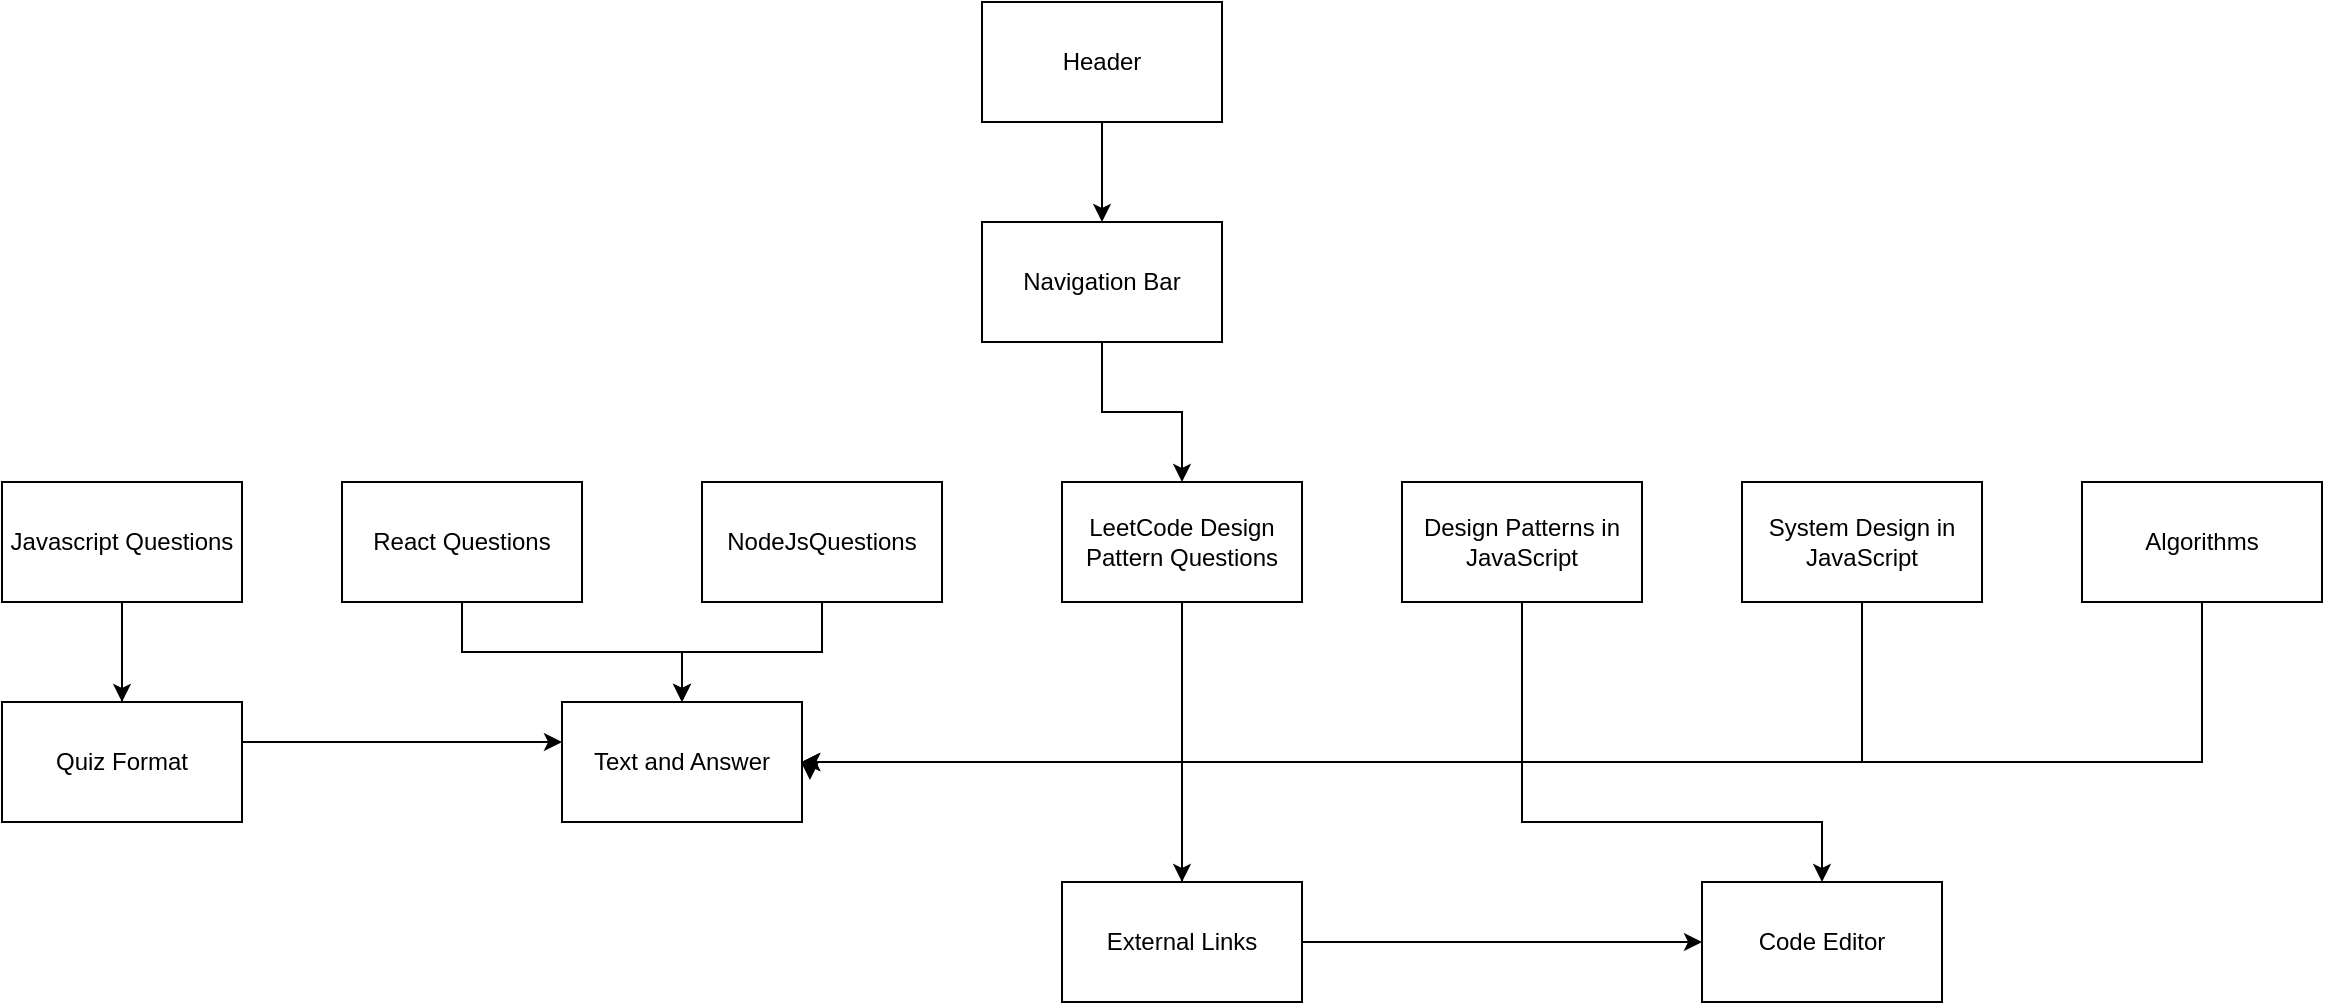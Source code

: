<mxfile version="28.0.7">
  <diagram name="Page-1" id="Xygzs8r_Dloa5n8ILFOZ">
    <mxGraphModel dx="898" dy="586" grid="1" gridSize="10" guides="1" tooltips="1" connect="1" arrows="1" fold="1" page="1" pageScale="1" pageWidth="827" pageHeight="1169" math="0" shadow="0">
      <root>
        <mxCell id="0" />
        <mxCell id="1" parent="0" />
        <mxCell id="HQSJGmuTvslIr29T-hf5-23" style="edgeStyle=orthogonalEdgeStyle;rounded=0;orthogonalLoop=1;jettySize=auto;html=1;" edge="1" parent="1" source="HQSJGmuTvslIr29T-hf5-1" target="HQSJGmuTvslIr29T-hf5-2">
          <mxGeometry relative="1" as="geometry" />
        </mxCell>
        <mxCell id="HQSJGmuTvslIr29T-hf5-1" value="Header" style="rounded=0;whiteSpace=wrap;html=1;" vertex="1" parent="1">
          <mxGeometry x="560" y="30" width="120" height="60" as="geometry" />
        </mxCell>
        <mxCell id="HQSJGmuTvslIr29T-hf5-24" style="edgeStyle=orthogonalEdgeStyle;rounded=0;orthogonalLoop=1;jettySize=auto;html=1;" edge="1" parent="1" source="HQSJGmuTvslIr29T-hf5-2" target="HQSJGmuTvslIr29T-hf5-6">
          <mxGeometry relative="1" as="geometry" />
        </mxCell>
        <mxCell id="HQSJGmuTvslIr29T-hf5-2" value="Navigation Bar" style="rounded=0;whiteSpace=wrap;html=1;" vertex="1" parent="1">
          <mxGeometry x="560" y="140" width="120" height="60" as="geometry" />
        </mxCell>
        <mxCell id="HQSJGmuTvslIr29T-hf5-11" style="edgeStyle=orthogonalEdgeStyle;rounded=0;orthogonalLoop=1;jettySize=auto;html=1;entryX=0.5;entryY=0;entryDx=0;entryDy=0;" edge="1" parent="1" source="HQSJGmuTvslIr29T-hf5-3" target="HQSJGmuTvslIr29T-hf5-10">
          <mxGeometry relative="1" as="geometry" />
        </mxCell>
        <mxCell id="HQSJGmuTvslIr29T-hf5-13" style="edgeStyle=orthogonalEdgeStyle;rounded=0;orthogonalLoop=1;jettySize=auto;html=1;" edge="1" parent="1" source="HQSJGmuTvslIr29T-hf5-3" target="HQSJGmuTvslIr29T-hf5-12">
          <mxGeometry relative="1" as="geometry">
            <Array as="points">
              <mxPoint x="130" y="400" />
            </Array>
          </mxGeometry>
        </mxCell>
        <mxCell id="HQSJGmuTvslIr29T-hf5-3" value="Javascript Questions" style="rounded=0;whiteSpace=wrap;html=1;" vertex="1" parent="1">
          <mxGeometry x="70" y="270" width="120" height="60" as="geometry" />
        </mxCell>
        <mxCell id="HQSJGmuTvslIr29T-hf5-14" style="edgeStyle=orthogonalEdgeStyle;rounded=0;orthogonalLoop=1;jettySize=auto;html=1;" edge="1" parent="1" source="HQSJGmuTvslIr29T-hf5-4" target="HQSJGmuTvslIr29T-hf5-12">
          <mxGeometry relative="1" as="geometry" />
        </mxCell>
        <mxCell id="HQSJGmuTvslIr29T-hf5-4" value="React Questions" style="rounded=0;whiteSpace=wrap;html=1;" vertex="1" parent="1">
          <mxGeometry x="240" y="270" width="120" height="60" as="geometry" />
        </mxCell>
        <mxCell id="HQSJGmuTvslIr29T-hf5-15" style="edgeStyle=orthogonalEdgeStyle;rounded=0;orthogonalLoop=1;jettySize=auto;html=1;entryX=0.5;entryY=0;entryDx=0;entryDy=0;" edge="1" parent="1" source="HQSJGmuTvslIr29T-hf5-5" target="HQSJGmuTvslIr29T-hf5-12">
          <mxGeometry relative="1" as="geometry" />
        </mxCell>
        <mxCell id="HQSJGmuTvslIr29T-hf5-5" value="NodeJsQuestions" style="rounded=0;whiteSpace=wrap;html=1;" vertex="1" parent="1">
          <mxGeometry x="420" y="270" width="120" height="60" as="geometry" />
        </mxCell>
        <mxCell id="HQSJGmuTvslIr29T-hf5-16" style="edgeStyle=orthogonalEdgeStyle;rounded=0;orthogonalLoop=1;jettySize=auto;html=1;entryX=1;entryY=0.5;entryDx=0;entryDy=0;" edge="1" parent="1" source="HQSJGmuTvslIr29T-hf5-6" target="HQSJGmuTvslIr29T-hf5-12">
          <mxGeometry relative="1" as="geometry">
            <Array as="points">
              <mxPoint x="660" y="410" />
            </Array>
          </mxGeometry>
        </mxCell>
        <mxCell id="HQSJGmuTvslIr29T-hf5-22" style="edgeStyle=orthogonalEdgeStyle;rounded=0;orthogonalLoop=1;jettySize=auto;html=1;" edge="1" parent="1" source="HQSJGmuTvslIr29T-hf5-6" target="HQSJGmuTvslIr29T-hf5-21">
          <mxGeometry relative="1" as="geometry" />
        </mxCell>
        <mxCell id="HQSJGmuTvslIr29T-hf5-25" style="edgeStyle=orthogonalEdgeStyle;rounded=0;orthogonalLoop=1;jettySize=auto;html=1;" edge="1" parent="1" source="HQSJGmuTvslIr29T-hf5-6" target="HQSJGmuTvslIr29T-hf5-20">
          <mxGeometry relative="1" as="geometry">
            <Array as="points">
              <mxPoint x="660" y="500" />
            </Array>
          </mxGeometry>
        </mxCell>
        <mxCell id="HQSJGmuTvslIr29T-hf5-6" value="LeetCode Design Pattern Questions" style="rounded=0;whiteSpace=wrap;html=1;" vertex="1" parent="1">
          <mxGeometry x="600" y="270" width="120" height="60" as="geometry" />
        </mxCell>
        <mxCell id="HQSJGmuTvslIr29T-hf5-17" style="edgeStyle=orthogonalEdgeStyle;rounded=0;orthogonalLoop=1;jettySize=auto;html=1;entryX=1;entryY=0.5;entryDx=0;entryDy=0;" edge="1" parent="1" source="HQSJGmuTvslIr29T-hf5-7" target="HQSJGmuTvslIr29T-hf5-12">
          <mxGeometry relative="1" as="geometry">
            <Array as="points">
              <mxPoint x="830" y="410" />
            </Array>
          </mxGeometry>
        </mxCell>
        <mxCell id="HQSJGmuTvslIr29T-hf5-26" style="edgeStyle=orthogonalEdgeStyle;rounded=0;orthogonalLoop=1;jettySize=auto;html=1;" edge="1" parent="1" source="HQSJGmuTvslIr29T-hf5-7" target="HQSJGmuTvslIr29T-hf5-20">
          <mxGeometry relative="1" as="geometry">
            <Array as="points">
              <mxPoint x="830" y="440" />
              <mxPoint x="980" y="440" />
            </Array>
          </mxGeometry>
        </mxCell>
        <mxCell id="HQSJGmuTvslIr29T-hf5-7" value="Design Patterns in JavaScript" style="rounded=0;whiteSpace=wrap;html=1;" vertex="1" parent="1">
          <mxGeometry x="770" y="270" width="120" height="60" as="geometry" />
        </mxCell>
        <mxCell id="HQSJGmuTvslIr29T-hf5-8" value="System Design in JavaScript" style="rounded=0;whiteSpace=wrap;html=1;" vertex="1" parent="1">
          <mxGeometry x="940" y="270" width="120" height="60" as="geometry" />
        </mxCell>
        <mxCell id="HQSJGmuTvslIr29T-hf5-19" style="edgeStyle=orthogonalEdgeStyle;rounded=0;orthogonalLoop=1;jettySize=auto;html=1;entryX=1;entryY=0.5;entryDx=0;entryDy=0;" edge="1" parent="1" source="HQSJGmuTvslIr29T-hf5-9" target="HQSJGmuTvslIr29T-hf5-12">
          <mxGeometry relative="1" as="geometry">
            <Array as="points">
              <mxPoint x="1170" y="410" />
            </Array>
          </mxGeometry>
        </mxCell>
        <mxCell id="HQSJGmuTvslIr29T-hf5-9" value="Algorithms" style="rounded=0;whiteSpace=wrap;html=1;" vertex="1" parent="1">
          <mxGeometry x="1110" y="270" width="120" height="60" as="geometry" />
        </mxCell>
        <mxCell id="HQSJGmuTvslIr29T-hf5-10" value="Quiz Format" style="rounded=0;whiteSpace=wrap;html=1;" vertex="1" parent="1">
          <mxGeometry x="70" y="380" width="120" height="60" as="geometry" />
        </mxCell>
        <mxCell id="HQSJGmuTvslIr29T-hf5-12" value="Text and Answer" style="rounded=0;whiteSpace=wrap;html=1;" vertex="1" parent="1">
          <mxGeometry x="350" y="380" width="120" height="60" as="geometry" />
        </mxCell>
        <mxCell id="HQSJGmuTvslIr29T-hf5-18" style="edgeStyle=orthogonalEdgeStyle;rounded=0;orthogonalLoop=1;jettySize=auto;html=1;entryX=1.033;entryY=0.65;entryDx=0;entryDy=0;entryPerimeter=0;" edge="1" parent="1" source="HQSJGmuTvslIr29T-hf5-8" target="HQSJGmuTvslIr29T-hf5-12">
          <mxGeometry relative="1" as="geometry">
            <Array as="points">
              <mxPoint x="1000" y="410" />
              <mxPoint x="474" y="410" />
            </Array>
          </mxGeometry>
        </mxCell>
        <mxCell id="HQSJGmuTvslIr29T-hf5-20" value="Code Editor" style="rounded=0;whiteSpace=wrap;html=1;" vertex="1" parent="1">
          <mxGeometry x="920" y="470" width="120" height="60" as="geometry" />
        </mxCell>
        <mxCell id="HQSJGmuTvslIr29T-hf5-21" value="External Links" style="rounded=0;whiteSpace=wrap;html=1;" vertex="1" parent="1">
          <mxGeometry x="600" y="470" width="120" height="60" as="geometry" />
        </mxCell>
      </root>
    </mxGraphModel>
  </diagram>
</mxfile>
